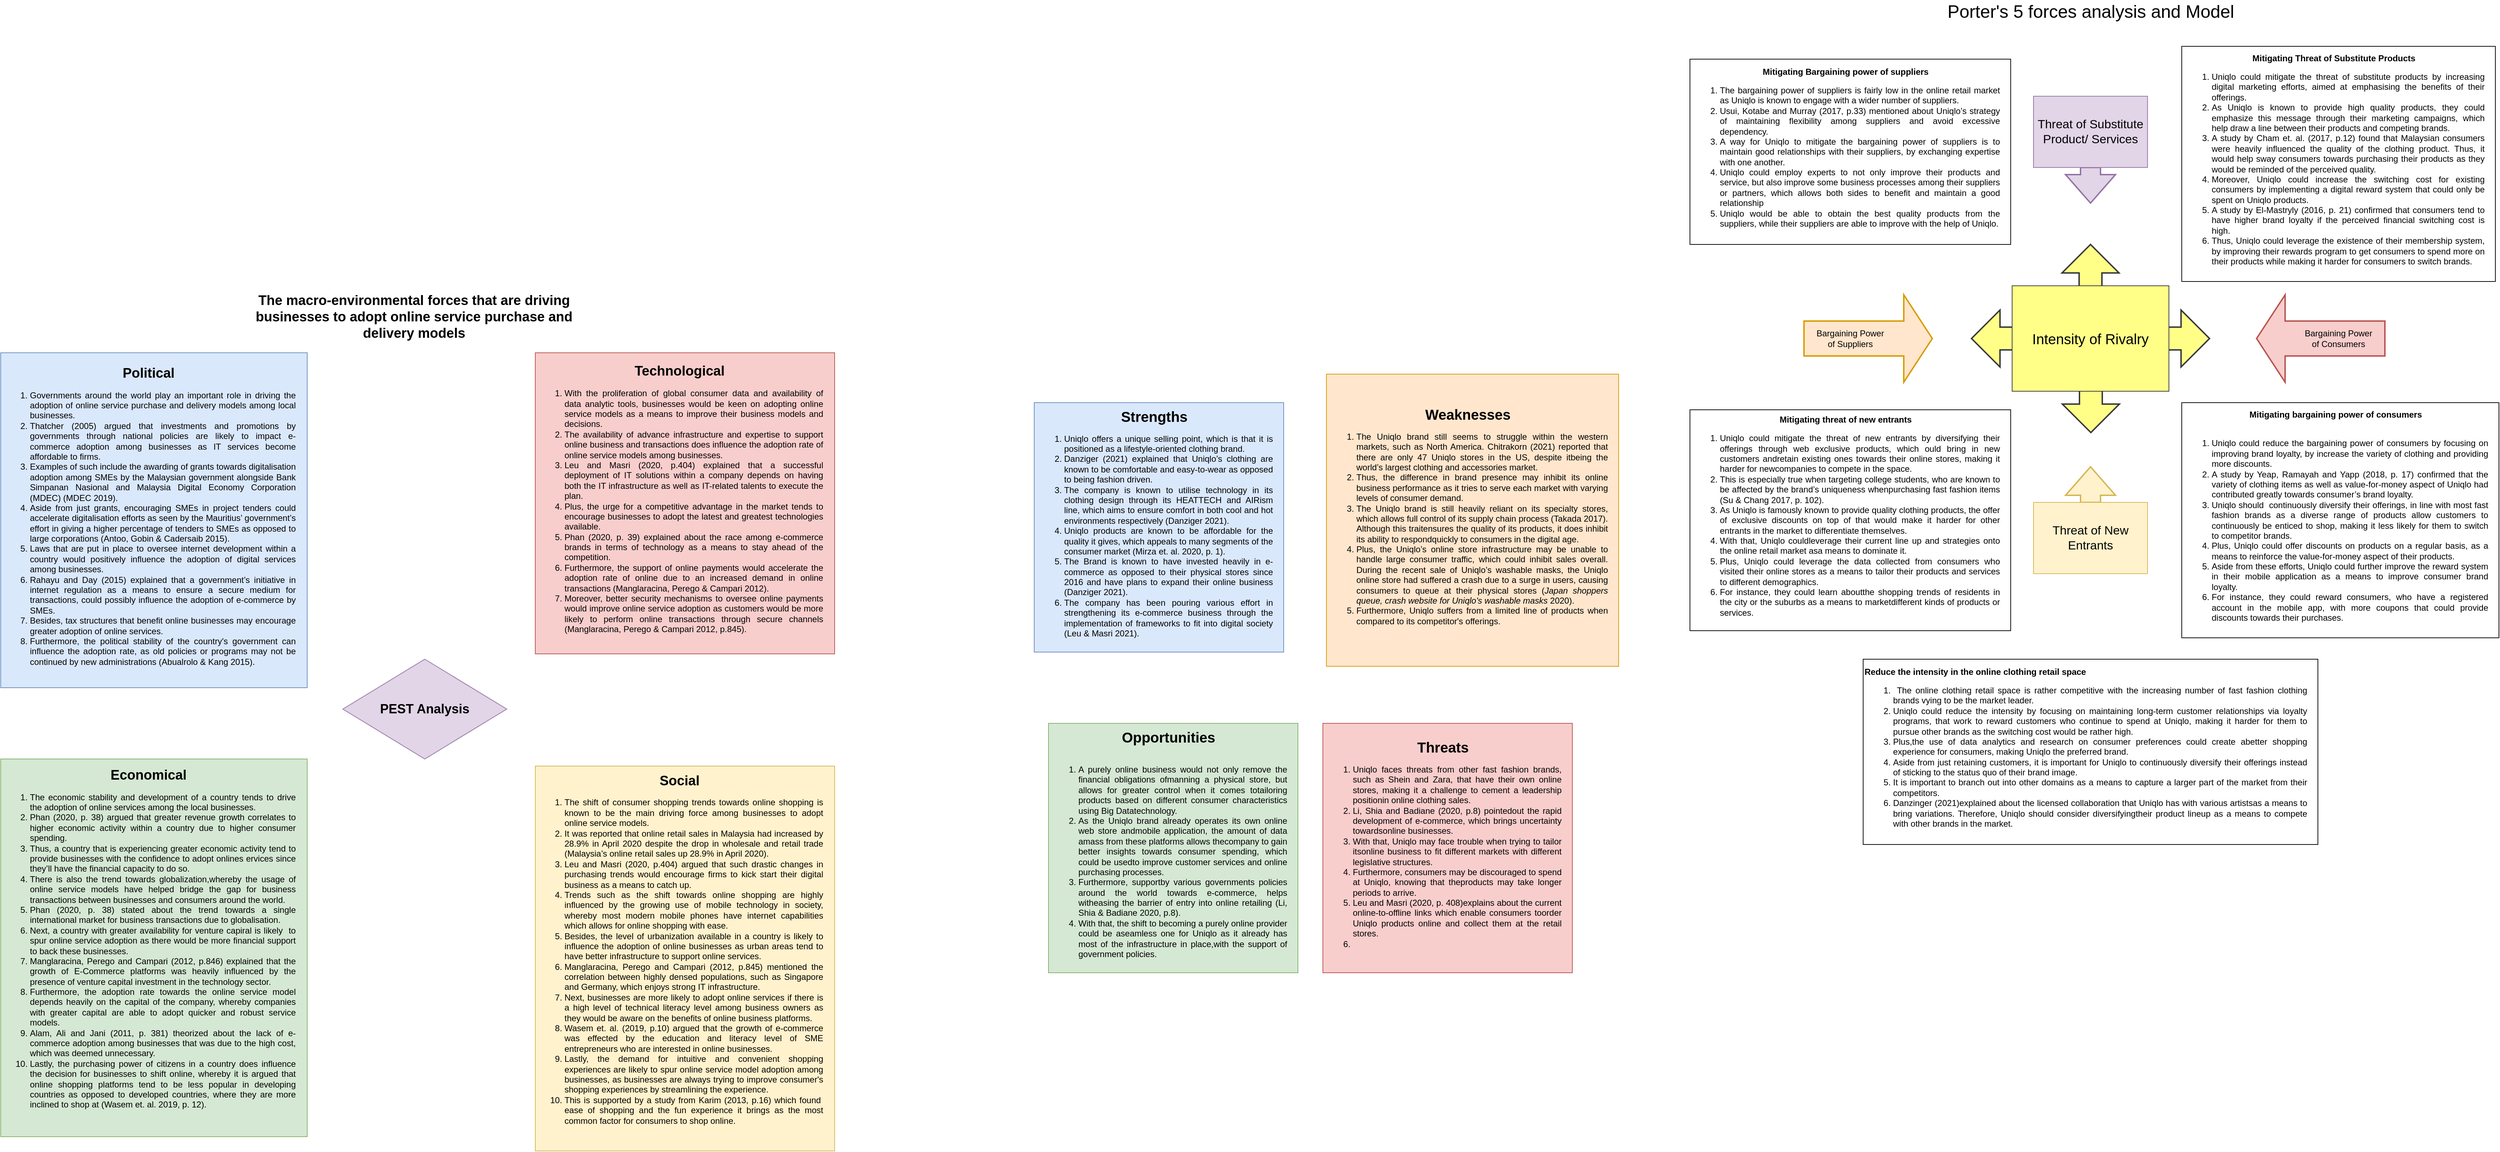 <mxfile version="15.4.1" type="github">
  <diagram id="UJVtRwwvK5uKVyhLd9jK" name="Page-1">
    <mxGraphModel dx="3373" dy="885" grid="1" gridSize="10" guides="1" tooltips="1" connect="1" arrows="1" fold="1" page="1" pageScale="1" pageWidth="850" pageHeight="1100" math="0" shadow="0">
      <root>
        <mxCell id="0" />
        <mxCell id="1" parent="0" />
        <mxCell id="DPGvxR9k1o3TNHnTCT3K-2" value="&lt;font style=&quot;font-size: 18px&quot;&gt;&lt;b&gt;PEST Analysis&lt;/b&gt;&lt;/font&gt;" style="rhombus;whiteSpace=wrap;html=1;fillColor=#e1d5e7;strokeColor=#9673a6;" parent="1" vertex="1">
          <mxGeometry x="-950" y="1090" width="230" height="140" as="geometry" />
        </mxCell>
        <mxCell id="DPGvxR9k1o3TNHnTCT3K-7" value="&lt;b&gt;&lt;font style=&quot;font-size: 19px&quot;&gt;The macro-environmental forces that are driving businesses to adopt online service purchase and delivery models&lt;/font&gt;&lt;/b&gt;" style="text;html=1;strokeColor=none;fillColor=none;align=center;verticalAlign=middle;whiteSpace=wrap;rounded=0;" parent="1" vertex="1">
          <mxGeometry x="-1090" y="600" width="480" height="20" as="geometry" />
        </mxCell>
        <mxCell id="IZx-ZiuW3YyfbtK3Tfff-4" value="&lt;div style=&quot;font-size: 19px&quot; align=&quot;center&quot;&gt;&lt;font style=&quot;font-size: 19px&quot;&gt;&lt;b&gt;&lt;font style=&quot;font-size: 19px&quot;&gt;Technological&lt;/font&gt;&lt;/b&gt;&lt;br&gt;&lt;/font&gt;&lt;/div&gt;&lt;div align=&quot;justify&quot;&gt;&lt;ol&gt;&lt;li&gt;With the proliferation of global consumer data and availability of data analytic tools, businesses would be keen on adopting online service models as a means to improve their business models and decisions. &lt;/li&gt;&lt;li&gt;The availability of advance infrastructure and expertise to support online business and transactions does influence the adoption rate of online service models among businesses. &lt;/li&gt;&lt;li&gt;Leu and Masri (2020, p.404) explained that a successful deployment of IT solutions within a company depends on having both the IT infrastructure as well as IT-related talents to execute the plan.&lt;/li&gt;&lt;li&gt;Plus, the urge for a competitive advantage in the market tends to encourage businesses to adopt the latest and greatest technologies available. &lt;/li&gt;&lt;li&gt;Phan (2020, p. 39) explained about the race among e-commerce brands in terms of technology as a means to stay ahead of the competition.&lt;/li&gt;&lt;li&gt;Furthermore, the support of online payments would accelerate the adoption rate of online due to an increased demand in online transactions (Manglaracina, Perego &amp;amp; Campari 2012).&lt;/li&gt;&lt;li&gt;Moreover, better security mechanisms to oversee online payments would improve online service adoption as customers would be more likely to perform online transactions through secure channels (Manglaracina, Perego &amp;amp; Campari 2012, p.845).&lt;br&gt;&lt;/li&gt;&lt;/ol&gt;&lt;/div&gt;" style="rounded=0;whiteSpace=wrap;html=1;align=center;fillColor=#f8cecc;strokeColor=#b85450;spacingRight=15;" parent="1" vertex="1">
          <mxGeometry x="-680" y="660" width="420" height="422.5" as="geometry" />
        </mxCell>
        <mxCell id="IZx-ZiuW3YyfbtK3Tfff-5" value="&lt;div align=&quot;center&quot;&gt;&lt;b style=&quot;font-size: 19px&quot;&gt;&lt;font style=&quot;font-size: 19px&quot;&gt;Economical&lt;br&gt;&lt;/font&gt;&lt;/b&gt;&lt;/div&gt;&lt;div align=&quot;justify&quot;&gt;&lt;ol&gt;&lt;li&gt;&lt;font style=&quot;font-size: 12px&quot;&gt;&lt;span&gt;The economic stability and development of a country tends to drive the adoption of online services among the local businesses. &lt;br&gt;&lt;/span&gt;&lt;/font&gt;&lt;/li&gt;&lt;li&gt;&lt;font style=&quot;font-size: 12px&quot;&gt;&lt;span&gt;Phan (2020, p. 38) argued that greater revenue growth correlates to higher economic activity within a country due to higher consumer spending. &lt;br&gt;&lt;/span&gt;&lt;/font&gt;&lt;/li&gt;&lt;li&gt;&lt;font style=&quot;font-size: 12px&quot;&gt;&lt;span&gt;Thus, a country that is experiencing greater economic activity tend to provide businesses with the confidence to adopt onlines ervices since they’ll have the financial capacity to do so. &lt;br&gt;&lt;/span&gt;&lt;/font&gt;&lt;/li&gt;&lt;li&gt;&lt;font style=&quot;font-size: 12px&quot;&gt;&lt;span&gt;There is also the trend towards globalization,whereby the usage of online service models have helped bridge the gap for business transactions between businesses and consumers around the world. &lt;br&gt;&lt;/span&gt;&lt;/font&gt;&lt;/li&gt;&lt;li&gt;&lt;span&gt;&lt;font style=&quot;font-size: 12px&quot;&gt;Phan (2020, p. 38) stated about the trend towards a single international market for business transactions due to globalisation.&amp;nbsp;&lt;/font&gt;&lt;/span&gt;&lt;/li&gt;&lt;li&gt;&lt;span&gt;&lt;font style=&quot;font-size: 12px&quot;&gt;Next, a country with greater availability for venture capiral is likely&amp;nbsp; to spur online service adoption as there would be more financial support to back these businesses. &lt;br&gt;&lt;/font&gt;&lt;/span&gt;&lt;/li&gt;&lt;li&gt;&lt;span&gt;&lt;font style=&quot;font-size: 12px&quot;&gt;Manglaracina, Perego and Campari (2012, p.846) explained that the growth of E-Commerce platforms was heavily influenced by the presence of venture capital investment in the technology sector.&lt;/font&gt;&lt;/span&gt;&lt;/li&gt;&lt;li&gt;&lt;span&gt;&lt;font style=&quot;font-size: 12px&quot;&gt;Furthermore, the adoption rate towards the online service model depends heavily on the capital of the company, whereby companies with greater capital are able to adopt quicker and robust service models.&lt;/font&gt;&lt;/span&gt;&lt;/li&gt;&lt;li&gt;&lt;span&gt;&lt;font style=&quot;font-size: 12px&quot;&gt;Alam, Ali and Jani (2011, p. 381) theorized about the lack of e-commerce adoption among businesses that was due to the high cost, which was deemed unnecessary.&lt;/font&gt;&lt;/span&gt;&lt;/li&gt;&lt;li&gt;&lt;span&gt;&lt;font style=&quot;font-size: 12px&quot;&gt;Lastly, the purchasing power of citizens in a country does influence the decision for businesses to shift online, whereby it is argued that online shopping platforms tend to be less popular in developing countries as opposed to developed countries, where they are more inclined to shop at (Wasem et. al. 2019, p. 12).&lt;br&gt;&lt;/font&gt;&lt;/span&gt;&lt;/li&gt;&lt;/ol&gt;&lt;/div&gt;&lt;div align=&quot;justify&quot;&gt;&lt;br&gt;&lt;/div&gt;" style="rounded=0;whiteSpace=wrap;html=1;align=center;fillColor=#d5e8d4;strokeColor=#82b366;spacingRight=15;" parent="1" vertex="1">
          <mxGeometry x="-1430" y="1230" width="430" height="530" as="geometry" />
        </mxCell>
        <mxCell id="IZx-ZiuW3YyfbtK3Tfff-6" value="&lt;div style=&quot;font-size: 19px&quot; align=&quot;center&quot;&gt;&lt;font style=&quot;font-size: 19px&quot;&gt;&lt;b&gt;Political&lt;/b&gt;&lt;br&gt;&lt;/font&gt;&lt;/div&gt;&lt;div align=&quot;justify&quot;&gt;&lt;ol&gt;&lt;li&gt;&lt;font style=&quot;font-size: 12px&quot;&gt;Governments around the world play an important role in driving the adoption of online service purchase and delivery models among local businesses. &lt;br&gt;&lt;/font&gt;&lt;/li&gt;&lt;li&gt;&lt;font style=&quot;font-size: 12px&quot;&gt;Thatcher (2005) argued that investments and promotions by governments through national policies are likely to impact e-commerce adoption among businesses as IT services become affordable to firms. &lt;br&gt;&lt;/font&gt;&lt;/li&gt;&lt;li&gt;&lt;font style=&quot;font-size: 12px&quot;&gt;Examples of such include the awarding of grants towards digitalisation adoption among SMEs by the Malaysian government alongside Bank Simpanan Nasional and Malaysia Digital Economy Corporation (MDEC) (MDEC 2019). &lt;br&gt;&lt;/font&gt;&lt;/li&gt;&lt;li&gt;&lt;font style=&quot;font-size: 12px&quot;&gt;Aside from just grants, encouraging SMEs in project tenders could accelerate digitalisation efforts as seen by the Mauritius’ government’s effort in giving a higher percentage of tenders to SMEs as opposed to large corporations (Antoo, Gobin &amp;amp; Cadersaib 2015). &lt;br&gt;&lt;/font&gt;&lt;/li&gt;&lt;li&gt;&lt;font style=&quot;font-size: 12px&quot;&gt; Laws that are put in place to oversee internet development within a country would positively influence the adoption of digital services among businesses. &lt;br&gt;&lt;/font&gt;&lt;/li&gt;&lt;li&gt;&lt;font style=&quot;font-size: 12px&quot;&gt;Rahayu and Day (2015) explained that a government’s initiative in internet regulation as a means to ensure a secure medium for transactions, could possibly influence the adoption of e-commerce by SMEs. &lt;/font&gt;&lt;/li&gt;&lt;li&gt;&lt;font style=&quot;font-size: 12px&quot;&gt;Besides, tax structures that benefit online businesses may encourage greater adoption of online services.&lt;/font&gt;&lt;/li&gt;&lt;li&gt;&lt;font style=&quot;font-size: 12px&quot;&gt;Furthermore, the political stability of the country&#39;s government can influence the adoption rate, as old policies or programs may not be continued by new administrations (Abualrolo &amp;amp; Kang 2015).&lt;br&gt;&lt;/font&gt;&lt;/li&gt;&lt;/ol&gt;&lt;/div&gt;" style="rounded=0;whiteSpace=wrap;html=1;align=center;fillColor=#dae8fc;strokeColor=#6c8ebf;spacingRight=15;" parent="1" vertex="1">
          <mxGeometry x="-1430" y="660" width="430" height="470" as="geometry" />
        </mxCell>
        <mxCell id="IZx-ZiuW3YyfbtK3Tfff-7" value="&lt;div align=&quot;center&quot;&gt;&lt;b style=&quot;font-size: 19px&quot;&gt;&lt;font style=&quot;font-size: 19px&quot;&gt;Social &lt;br&gt;&lt;/font&gt;&lt;/b&gt;&lt;/div&gt;&lt;div align=&quot;justify&quot;&gt;&lt;ol&gt;&lt;li&gt;The shift of consumer shopping trends towards online shopping is known to be the main driving force among businesses to adopt online service models. &lt;/li&gt;&lt;li&gt;It was reported that online retail sales in Malaysia had increased by 28.9% in April 2020 despite the drop in wholesale and retail trade (Malaysia’s online retail sales up 28.9% in April 2020). &lt;/li&gt;&lt;li&gt;Leu and Masri (2020, p.404) argued that such drastic changes in purchasing trends would encourage firms to kick start their digital business as a means to catch up. &lt;/li&gt;&lt;li&gt;Trends such as the shift towards online shopping are highly influenced by the growing use of mobile technology in society, whereby most modern mobile phones have internet capabilities which allows for online shopping with ease.&lt;/li&gt;&lt;li&gt;Besides, the level of urbanization available in a country is likely to influence the adoption of online businesses as urban areas tend to have better infrastructure to support online services.&lt;/li&gt;&lt;li&gt;Manglaracina, Perego and Campari (2012, p.845) mentioned the correlation between highly densed populations, such as Singapore and Germany, which enjoys strong IT infrastructure.&lt;/li&gt;&lt;li&gt;Next, businesses are more likely to adopt online services if there is a high level of technical literacy level among business owners as they would be aware on the benefits of online business platforms.&lt;/li&gt;&lt;li&gt;Wasem et. al. (2019, p.10) argued that the growth of e-commerce was effected by the education and literacy level of SME entrepreneurs who are interested in online businesses.&lt;/li&gt;&lt;li&gt;Lastly, the demand for intuitive and convenient shopping experiences are likely to spur online service model adoption among businesses, as businesses are always trying to improve consumer&#39;s shopping experiences by streamlining the experience.&lt;/li&gt;&lt;li&gt;This is supported by a study from Karim (2013, p.16) which found&amp;nbsp; ease of shopping and the fun experience it brings as the most common factor for consumers to shop online.&lt;br&gt;&lt;/li&gt;&lt;/ol&gt;&lt;/div&gt;&lt;div align=&quot;justify&quot;&gt;&lt;br&gt;&lt;/div&gt;" style="rounded=0;whiteSpace=wrap;html=1;align=center;fillColor=#fff2cc;strokeColor=#d6b656;verticalAlign=middle;spacingRight=15;" parent="1" vertex="1">
          <mxGeometry x="-680" y="1240" width="420" height="540" as="geometry" />
        </mxCell>
        <mxCell id="IZx-ZiuW3YyfbtK3Tfff-26" value="&lt;div align=&quot;center&quot;&gt;&lt;font size=&quot;1&quot;&gt;&lt;b style=&quot;font-size: 20px&quot;&gt;Strengths&lt;/b&gt;&lt;/font&gt;&lt;/div&gt;&lt;div align=&quot;justify&quot;&gt;&lt;ol&gt;&lt;li&gt;Uniqlo offers a unique selling point, which is that it is positioned as a lifestyle-oriented clothing brand. &lt;/li&gt;&lt;li&gt;Danziger (2021) explained that Uniqlo’s clothing are known to be comfortable and easy-to-wear as opposed to being fashion driven. &lt;/li&gt;&lt;li&gt;The company is known to utilise technology in its clothing design through its HEATTECH and AIRism line, which aims to ensure comfort in both cool and hot environments respectively (Danziger 2021). &lt;/li&gt;&lt;li&gt;Uniqlo products are known to be affordable for the quality it gives, which appeals to many segments of the consumer market (Mirza et. al. 2020, p. 1).&lt;/li&gt;&lt;li&gt;The Brand is known to have invested heavily in e-commerce as opposed to their physical stores since 2016 and have plans to expand their online business (Danziger 2021).&lt;/li&gt;&lt;li&gt; The company has been pouring various effort in strengthening its e-commerce business through the implementation of frameworks to fit into digital society (Leu &amp;amp; Masri 2021). &lt;/li&gt;&lt;/ol&gt;&lt;/div&gt;" style="whiteSpace=wrap;html=1;aspect=fixed;align=left;fillColor=#dae8fc;strokeColor=#6c8ebf;spacingRight=15;" parent="1" vertex="1">
          <mxGeometry x="20" y="730" width="350" height="350" as="geometry" />
        </mxCell>
        <mxCell id="IZx-ZiuW3YyfbtK3Tfff-34" value="&lt;div&gt;&lt;div align=&quot;center&quot;&gt;&lt;font size=&quot;1&quot;&gt;&lt;b style=&quot;font-size: 20px&quot;&gt;Weaknesses&lt;/b&gt;&lt;/font&gt;&lt;/div&gt;&lt;div align=&quot;justify&quot;&gt;&lt;ol&gt;&lt;li&gt;&lt;span&gt;The Uniqlo brand still seems to struggle within the western markets, such as North America. Chitrakorn (2021) reported that there are only 47 Uniqlo stores in the US, despite itbeing the world’s largest clothing and accessories market.&lt;/span&gt;&lt;/li&gt;&lt;li&gt;&lt;span&gt;Thus, the difference in brand presence may inhibit its online business performance as it tries to serve each market with varying levels of consumer demand.&lt;br&gt;&lt;/span&gt;&lt;/li&gt;&lt;li&gt;&lt;span&gt;The Uniqlo brand is still heavily reliant on its specialty stores, which allows full control of its supply chain process (Takada 2017). Although this traitensures the quality of its products, it does inhibit its ability to respondquickly to consumers in the digital age. &lt;br&gt;&lt;/span&gt;&lt;/li&gt;&lt;li&gt;&lt;span&gt;Plus, the Uniqlo’s online store infrastructure may be unable to handle large consumer traffic, which could inhibit sales overall. During the recent sale of Uniqlo’s washable masks, the Uniqlo online store had suffered a crash due to a surge in users, causing consumers to queue at their physical stores (&lt;i&gt;Japan shoppers queue, crash website for Uniqlo&#39;s washable masks &lt;/i&gt;2020).&amp;nbsp;&lt;/span&gt;&lt;/li&gt;&lt;li&gt;&lt;span&gt;Furthermore, Uniqlo suffers from a limited line of products when compared to its competitor&#39;s offerings.&lt;br&gt;&lt;/span&gt;&lt;/li&gt;&lt;/ol&gt;&lt;/div&gt;&lt;/div&gt;" style="whiteSpace=wrap;html=1;aspect=fixed;align=left;fillColor=#ffe6cc;strokeColor=#d79b00;spacingRight=15;" parent="1" vertex="1">
          <mxGeometry x="430" y="690" width="410" height="410" as="geometry" />
        </mxCell>
        <mxCell id="IZx-ZiuW3YyfbtK3Tfff-35" value="&lt;div align=&quot;center&quot;&gt;&lt;font size=&quot;1&quot;&gt;&lt;b style=&quot;font-size: 20px&quot;&gt;Opportunities&lt;/b&gt;&lt;/font&gt;&lt;/div&gt;&lt;div&gt;&lt;div&gt;&lt;br&gt;&lt;div align=&quot;justify&quot;&gt;&lt;ol&gt;&lt;li&gt;&lt;span&gt;A purely online business would not only remove the financial obligations ofmanning a physical store, but allows for greater control when it comes totailoring products based on different consumer characteristics using Big Datatechnology. &lt;br&gt;&lt;/span&gt;&lt;/li&gt;&lt;li&gt;&lt;span&gt;As the Uniqlo brand already operates its own online web store andmobile application, the amount of data amass from these platforms allows thecompany to gain better insights towards consumer spending, which could be usedto improve customer services and online purchasing processes.&lt;/span&gt;&lt;/li&gt;&lt;li&gt;&lt;span&gt; Furthermore, supportby various governments policies around the world towards e-commerce, helps witheasing the barrier of entry into online retailing (Li, Shia &amp;amp; Badiane 2020, p.8). &lt;br&gt;&lt;/span&gt;&lt;/li&gt;&lt;li&gt;&lt;span&gt;With that, the shift to becoming a purely online provider could be aseamless one for Uniqlo as it already has most of the infrastructure in place,with the support of government policies.&lt;/span&gt;&lt;/li&gt;&lt;/ol&gt;&lt;/div&gt;&lt;/div&gt;&lt;/div&gt;" style="whiteSpace=wrap;html=1;aspect=fixed;align=left;fillColor=#d5e8d4;strokeColor=#82b366;spacingRight=15;" parent="1" vertex="1">
          <mxGeometry x="40" y="1180" width="350" height="350" as="geometry" />
        </mxCell>
        <mxCell id="IZx-ZiuW3YyfbtK3Tfff-36" value="&lt;div align=&quot;center&quot;&gt;&lt;font size=&quot;1&quot;&gt;&lt;b style=&quot;font-size: 20px&quot;&gt;Threats&lt;/b&gt;&lt;/font&gt;&lt;br&gt;&lt;/div&gt;&lt;div&gt;&lt;div&gt;&lt;div align=&quot;left&quot;&gt;&lt;ol&gt;&lt;/ol&gt;&lt;div align=&quot;justify&quot;&gt;&lt;ol&gt;&lt;li&gt;&lt;span&gt;Uniqlo faces threats from other fast fashion brands, such as Shein and Zara, that have their own online stores, making it a challenge to cement a leadership positionin online clothing sales. &lt;br&gt;&lt;/span&gt;&lt;/li&gt;&lt;li&gt;&lt;span&gt;Li, Shia and Badiane (2020, p.8) pointedout the rapid development of e-commerce, which brings uncertainty towardsonline businesses. &lt;br&gt;&lt;/span&gt;&lt;/li&gt;&lt;li&gt;&lt;span&gt;With that, Uniqlo may face trouble when trying to tailor itsonline business to fit different markets with different legislative structures.&lt;/span&gt;&lt;/li&gt;&lt;li&gt;&lt;span&gt;Furthermore, consumers may be discouraged to spend at Uniqlo, knowing that theproducts may take longer periods to arrive. &lt;br&gt;&lt;/span&gt;&lt;/li&gt;&lt;li&gt;&lt;span&gt;Leu and Masri (2020, p. 408)explains about the current online-to-offline links which enable consumers toorder Uniqlo products online and collect them at the retail stores. &lt;br&gt;&lt;/span&gt;&lt;/li&gt;&lt;li&gt;&lt;span&gt;&lt;/span&gt;&lt;br&gt;&lt;/li&gt;&lt;/ol&gt;&lt;/div&gt;&lt;/div&gt;&lt;/div&gt;&lt;/div&gt;" style="whiteSpace=wrap;html=1;aspect=fixed;align=left;fillColor=#f8cecc;strokeColor=#b85450;spacingRight=15;" parent="1" vertex="1">
          <mxGeometry x="425" y="1180" width="350" height="350" as="geometry" />
        </mxCell>
        <mxCell id="IZx-ZiuW3YyfbtK3Tfff-57" value="&lt;div align=&quot;center&quot;&gt;&lt;font style=&quot;font-size: 12px&quot;&gt;&lt;b&gt;&lt;font style=&quot;font-size: 12px&quot;&gt;Mitigating threat of new entrants&lt;br&gt;&lt;/font&gt;&lt;/b&gt;&lt;/font&gt;&lt;/div&gt;&lt;div align=&quot;justify&quot;&gt;&lt;ol&gt;&lt;li&gt;&lt;font style=&quot;font-size: 12px&quot;&gt;&lt;span&gt;Uniqlo could mitigate the threat of new entrants by diversifying their offerings through web exclusive products, which ould bring in new customers andretain existing ones towards their online stores, making it harder for newcompanies to compete in the space. &lt;br&gt;&lt;/span&gt;&lt;/font&gt;&lt;/li&gt;&lt;li&gt;&lt;font style=&quot;font-size: 12px&quot;&gt;&lt;span&gt;This is especially true when targeting college students, who are known to be affected by the brand’s uniqueness whenpurchasing fast fashion items (Su &amp;amp; Chang 2017, p. 102). &lt;br&gt;&lt;/span&gt;&lt;/font&gt;&lt;/li&gt;&lt;li&gt;&lt;font style=&quot;font-size: 12px&quot;&gt;&lt;span&gt;As Uniqlo is famously known to provide quality clothing products, the offer of exclusive discounts on top of that would make it harder for other entrants in the market to differentiate themselves. &lt;br&gt;&lt;/span&gt;&lt;/font&gt;&lt;/li&gt;&lt;li&gt;&lt;font style=&quot;font-size: 12px&quot;&gt;&lt;span&gt;With that, Uniqlo couldleverage their current line up and strategies onto the online retail market asa means to dominate it. &lt;br&gt;&lt;/span&gt;&lt;/font&gt;&lt;/li&gt;&lt;li&gt;&lt;font style=&quot;font-size: 12px&quot;&gt;&lt;span&gt;Plus, Uniqlo could leverage the data collected from consumers who visited their online stores as a means to tailor their products and services to different demographics. &lt;br&gt;&lt;/span&gt;&lt;/font&gt;&lt;/li&gt;&lt;li&gt;&lt;font style=&quot;font-size: 12px&quot;&gt;&lt;span&gt;For instance, they could learn aboutthe shopping trends of residents in the city or the suburbs as a means to marketdifferent kinds of products or services. &lt;br&gt;&lt;/span&gt;&lt;/font&gt;&lt;/li&gt;&lt;/ol&gt;&lt;/div&gt;" style="rounded=0;whiteSpace=wrap;html=1;align=left;spacingRight=15;" parent="1" vertex="1">
          <mxGeometry x="940" y="740" width="450" height="310" as="geometry" />
        </mxCell>
        <mxCell id="IZx-ZiuW3YyfbtK3Tfff-60" value="&lt;div&gt;&lt;div align=&quot;center&quot;&gt;&lt;font style=&quot;font-size: 12px&quot;&gt;&lt;b&gt;&lt;font style=&quot;font-size: 12px&quot;&gt;Mitigating Bargaining power of suppliers&lt;/font&gt;&lt;/b&gt;&lt;br&gt;&lt;/font&gt;&lt;/div&gt;&lt;div align=&quot;justify&quot;&gt;&lt;ol&gt;&lt;li&gt;&lt;font style=&quot;font-size: 12px&quot;&gt;The bargaining power of suppliers is fairly low in the online retail market as Uniqlo is known to engage with a wider number of suppliers. &lt;/font&gt;&lt;/li&gt;&lt;li&gt;&lt;font style=&quot;font-size: 12px&quot;&gt;Usui, Kotabe and Murray (2017, p.33) mentioned about Uniqlo’s strategy of maintaining flexibility among suppliers and avoid excessive dependency. &lt;/font&gt;&lt;/li&gt;&lt;li&gt;&lt;font style=&quot;font-size: 12px&quot;&gt;A way for Uniqlo to mitigate the bargaining power of suppliers is to maintain good relationships with their suppliers, by exchanging expertise with one another. &lt;/font&gt;&lt;/li&gt;&lt;li&gt;&lt;font style=&quot;font-size: 12px&quot;&gt;Uniqlo could employ experts to not only improve their products and service, but also improve some business processes among their suppliers or partners, which allows both sides to benefit and maintain a good relationship&lt;/font&gt;&lt;/li&gt;&lt;li&gt;&lt;font style=&quot;font-size: 12px&quot;&gt;Uniqlo would be able to obtain the best quality products from the suppliers, while their suppliers are able to improve with the help of Uniqlo. &lt;/font&gt;&lt;/li&gt;&lt;/ol&gt;&lt;/div&gt;&lt;/div&gt;" style="rounded=0;whiteSpace=wrap;html=1;align=left;spacingRight=15;" parent="1" vertex="1">
          <mxGeometry x="940" y="248" width="450" height="260" as="geometry" />
        </mxCell>
        <mxCell id="IZx-ZiuW3YyfbtK3Tfff-62" value="&lt;div align=&quot;center&quot;&gt;&lt;font style=&quot;font-size: 12px&quot;&gt;&lt;b&gt;Mitigating Threat of Substitute Products&lt;/b&gt;&lt;/font&gt;&lt;/div&gt;&lt;div align=&quot;justify&quot;&gt;&lt;ol&gt;&lt;li&gt;&lt;font style=&quot;font-size: 12px&quot;&gt;Uniqlo could mitigate the threat of substitute products by increasing digital marketing efforts, aimed at emphasising the benefits of their offerings. &lt;br&gt;&lt;/font&gt;&lt;/li&gt;&lt;li&gt;&lt;font style=&quot;font-size: 12px&quot;&gt;As Uniqlo is known to provide high quality products, they could emphasize this message through their marketing campaigns, which help draw a line between their products and competing brands. &lt;br&gt;&lt;/font&gt;&lt;/li&gt;&lt;li&gt;&lt;font style=&quot;font-size: 12px&quot;&gt;A study by Cham et. al. (2017, p.12) found that Malaysian consumers were heavily influenced the quality of the clothing product. Thus, it would help sway consumers towards purchasing their products as they would be reminded of the perceived quality. &lt;br&gt;&lt;/font&gt;&lt;/li&gt;&lt;li&gt;&lt;font style=&quot;font-size: 12px&quot;&gt;Moreover, Uniqlo could increase the switching cost for existing consumers by implementing a digital reward system that could only be spent on Uniqlo products. &lt;br&gt;&lt;/font&gt;&lt;/li&gt;&lt;li&gt;&lt;font style=&quot;font-size: 12px&quot;&gt;A study by El-Mastryly (2016, p. 21) confirmed that consumers tend to have higher brand loyalty if the perceived financial switching cost is high. &lt;br&gt;&lt;/font&gt;&lt;/li&gt;&lt;li&gt;&lt;font style=&quot;font-size: 12px&quot;&gt;Thus, Uniqlo could leverage the existence of their membership system, by improving their rewards program to get consumers to spend more on their products while making it harder for consumers to switch brands.&lt;/font&gt;&lt;/li&gt;&lt;/ol&gt;&lt;/div&gt;" style="rounded=0;whiteSpace=wrap;html=1;align=left;spacingRight=15;" parent="1" vertex="1">
          <mxGeometry x="1630" y="230" width="440" height="330" as="geometry" />
        </mxCell>
        <mxCell id="IZx-ZiuW3YyfbtK3Tfff-64" value="&lt;div align=&quot;center&quot;&gt;&lt;font style=&quot;font-size: 12px&quot;&gt;&lt;b&gt;&lt;font style=&quot;font-size: 12px&quot;&gt;Mitigating bargaining power of consumers&lt;/font&gt;&lt;/b&gt;&lt;/font&gt;&lt;/div&gt;&lt;div align=&quot;left&quot;&gt;&lt;font style=&quot;font-size: 12px&quot;&gt;&lt;b&gt;&lt;font style=&quot;font-size: 12px&quot;&gt;&lt;br&gt;&lt;/font&gt;&lt;/b&gt;&lt;/font&gt;&lt;div align=&quot;justify&quot;&gt;&lt;ol&gt;&lt;li&gt;&lt;font style=&quot;font-size: 12px&quot;&gt;Uniqlo could reduce the bargaining power of consumers by focusing on improving brand loyalty, by increase the variety of clothing and providing more discounts. &lt;br&gt;&lt;/font&gt;&lt;/li&gt;&lt;li&gt;&lt;font style=&quot;font-size: 12px&quot;&gt;A study by Yeap, Ramayah and Yapp (2018, p. 17) confirmed that the variety of clothing items as well as value-for-money aspect of Uniqlo had contributed greatly towards consumer’s brand loyalty.&lt;br&gt;&lt;/font&gt;&lt;/li&gt;&lt;li&gt;&lt;font style=&quot;font-size: 12px&quot;&gt;Uniqlo should&amp;nbsp; continuously diversify their offerings, in line with most fast fashion brands as a diverse range of products allow customers to continuously be enticed to shop, making it less likely for them to switch to competitor brands. &lt;br&gt;&lt;/font&gt;&lt;/li&gt;&lt;li&gt;&lt;font style=&quot;font-size: 12px&quot;&gt;Plus, Uniqlo could offer discounts on products on a regular basis, as a means to reinforce the value-for-money aspect of their products. &lt;br&gt;&lt;/font&gt;&lt;/li&gt;&lt;li&gt;&lt;font style=&quot;font-size: 12px&quot;&gt;Aside from these efforts, Uniqlo could further improve the reward system in their mobile application as a means to improve consumer brand loyalty. &lt;br&gt;&lt;/font&gt;&lt;/li&gt;&lt;li&gt;&lt;font style=&quot;font-size: 12px&quot;&gt;For instance, they could reward consumers, who have a registered account in the mobile app, with more coupons that could provide discounts towards their purchases.&lt;/font&gt;&lt;/li&gt;&lt;/ol&gt;&lt;/div&gt;&lt;/div&gt;" style="rounded=0;whiteSpace=wrap;html=1;align=left;spacingRight=15;" parent="1" vertex="1">
          <mxGeometry x="1630" y="730" width="445" height="330" as="geometry" />
        </mxCell>
        <mxCell id="IZx-ZiuW3YyfbtK3Tfff-70" value="" style="group" parent="1" vertex="1" connectable="0">
          <mxGeometry x="1422" y="300" width="160" height="150" as="geometry" />
        </mxCell>
        <mxCell id="IZx-ZiuW3YyfbtK3Tfff-39" value="" style="verticalLabelPosition=bottom;verticalAlign=top;html=1;strokeWidth=2;shape=mxgraph.arrows2.arrow;dy=0.6;dx=40;notch=0;rotation=90;fillColor=#e1d5e7;strokeColor=#9673a6;" parent="IZx-ZiuW3YyfbtK3Tfff-70" vertex="1">
          <mxGeometry x="55" y="90" width="50" height="70" as="geometry" />
        </mxCell>
        <mxCell id="IZx-ZiuW3YyfbtK3Tfff-40" value="&lt;font style=&quot;font-size: 17px&quot;&gt;Threat of Substitute Product/ Services&lt;/font&gt;" style="rounded=0;whiteSpace=wrap;html=1;fillColor=#e1d5e7;strokeColor=#9673a6;" parent="IZx-ZiuW3YyfbtK3Tfff-70" vertex="1">
          <mxGeometry width="160" height="100" as="geometry" />
        </mxCell>
        <mxCell id="IZx-ZiuW3YyfbtK3Tfff-71" value="" style="group;rotation=-180;" parent="1" vertex="1" connectable="0">
          <mxGeometry x="1422" y="820" width="160" height="150" as="geometry" />
        </mxCell>
        <mxCell id="IZx-ZiuW3YyfbtK3Tfff-72" value="" style="verticalLabelPosition=bottom;verticalAlign=top;html=1;strokeWidth=2;shape=mxgraph.arrows2.arrow;dy=0.6;dx=40;notch=0;rotation=-90;fillColor=#fff2cc;strokeColor=#d6b656;" parent="IZx-ZiuW3YyfbtK3Tfff-71" vertex="1">
          <mxGeometry x="55" y="-10" width="50" height="70" as="geometry" />
        </mxCell>
        <mxCell id="IZx-ZiuW3YyfbtK3Tfff-73" value="&lt;font style=&quot;font-size: 17px&quot;&gt;Threat of New Entrants&lt;/font&gt;" style="rounded=0;whiteSpace=wrap;html=1;rotation=0;fillColor=#fff2cc;strokeColor=#d6b656;" parent="IZx-ZiuW3YyfbtK3Tfff-71" vertex="1">
          <mxGeometry y="50" width="160" height="100" as="geometry" />
        </mxCell>
        <mxCell id="IZx-ZiuW3YyfbtK3Tfff-77" value="" style="group" parent="1" vertex="1" connectable="0">
          <mxGeometry x="1335" y="508" width="334" height="264" as="geometry" />
        </mxCell>
        <mxCell id="IZx-ZiuW3YyfbtK3Tfff-67" value="" style="verticalLabelPosition=bottom;verticalAlign=top;html=1;strokeWidth=2;shape=mxgraph.arrows2.arrow;dy=0.6;dx=40;notch=0;rotation=-180;fillColor=#ffff88;strokeColor=#36393d;" parent="IZx-ZiuW3YyfbtK3Tfff-77" vertex="1">
          <mxGeometry y="92" width="104" height="80" as="geometry" />
        </mxCell>
        <mxCell id="IZx-ZiuW3YyfbtK3Tfff-66" value="" style="verticalLabelPosition=bottom;verticalAlign=top;html=1;strokeWidth=2;shape=mxgraph.arrows2.arrow;dy=0.6;dx=40;notch=0;rotation=-90;fillColor=#ffff88;strokeColor=#36393d;" parent="IZx-ZiuW3YyfbtK3Tfff-77" vertex="1">
          <mxGeometry x="115" y="12" width="104" height="80" as="geometry" />
        </mxCell>
        <mxCell id="IZx-ZiuW3YyfbtK3Tfff-65" value="" style="verticalLabelPosition=bottom;verticalAlign=top;html=1;strokeWidth=2;shape=mxgraph.arrows2.arrow;dy=0.6;dx=40;notch=0;rotation=0;fillColor=#ffff88;strokeColor=#36393d;" parent="IZx-ZiuW3YyfbtK3Tfff-77" vertex="1">
          <mxGeometry x="230" y="92" width="104" height="80" as="geometry" />
        </mxCell>
        <mxCell id="IZx-ZiuW3YyfbtK3Tfff-58" value="" style="verticalLabelPosition=bottom;verticalAlign=top;html=1;strokeWidth=2;shape=mxgraph.arrows2.arrow;dy=0.6;dx=40;notch=0;rotation=90;fillColor=#ffff88;strokeColor=#36393d;" parent="IZx-ZiuW3YyfbtK3Tfff-77" vertex="1">
          <mxGeometry x="115.5" y="172" width="104" height="80" as="geometry" />
        </mxCell>
        <mxCell id="IZx-ZiuW3YyfbtK3Tfff-38" value="&lt;font style=&quot;font-size: 20px&quot;&gt;Intensity of Rivalry&lt;/font&gt;" style="rounded=0;whiteSpace=wrap;html=1;fillColor=#ffff88;strokeColor=#36393d;" parent="IZx-ZiuW3YyfbtK3Tfff-77" vertex="1">
          <mxGeometry x="57" y="58" width="220" height="148" as="geometry" />
        </mxCell>
        <mxCell id="IZx-ZiuW3YyfbtK3Tfff-80" value="" style="group;" parent="1" vertex="1" connectable="0">
          <mxGeometry x="1100" y="578.75" width="180" height="122.5" as="geometry" />
        </mxCell>
        <mxCell id="IZx-ZiuW3YyfbtK3Tfff-37" value="" style="verticalLabelPosition=bottom;verticalAlign=top;html=1;strokeWidth=2;shape=mxgraph.arrows2.arrow;dy=0.6;dx=40;notch=0;fillColor=#ffe6cc;strokeColor=#d79b00;" parent="IZx-ZiuW3YyfbtK3Tfff-80" vertex="1">
          <mxGeometry width="180" height="122.5" as="geometry" />
        </mxCell>
        <mxCell id="IZx-ZiuW3YyfbtK3Tfff-46" value="Bargaining Power of Suppliers" style="text;html=1;strokeColor=none;fillColor=none;align=center;verticalAlign=middle;whiteSpace=wrap;rounded=0;" parent="IZx-ZiuW3YyfbtK3Tfff-80" vertex="1">
          <mxGeometry x="15" y="51.25" width="100" height="20" as="geometry" />
        </mxCell>
        <mxCell id="IZx-ZiuW3YyfbtK3Tfff-81" value="" style="group;rotation=-180;" parent="1" vertex="1" connectable="0">
          <mxGeometry x="1735" y="578.75" width="180" height="122.5" as="geometry" />
        </mxCell>
        <mxCell id="IZx-ZiuW3YyfbtK3Tfff-82" value="" style="verticalLabelPosition=bottom;verticalAlign=top;html=1;strokeWidth=2;shape=mxgraph.arrows2.arrow;dy=0.6;dx=40;notch=0;rotation=-180;fillColor=#f8cecc;strokeColor=#b85450;" parent="IZx-ZiuW3YyfbtK3Tfff-81" vertex="1">
          <mxGeometry width="180" height="122.5" as="geometry" />
        </mxCell>
        <mxCell id="IZx-ZiuW3YyfbtK3Tfff-83" value="Bargaining Power of Consumers" style="text;html=1;strokeColor=none;fillColor=none;align=center;verticalAlign=middle;whiteSpace=wrap;rounded=0;rotation=0;" parent="IZx-ZiuW3YyfbtK3Tfff-81" vertex="1">
          <mxGeometry x="65" y="51" width="100" height="20" as="geometry" />
        </mxCell>
        <mxCell id="IZx-ZiuW3YyfbtK3Tfff-90" value="&lt;font style=&quot;font-size: 12px&quot;&gt;&lt;b&gt;Reduce the intensity in the online clothing retail space&lt;/b&gt;&lt;br&gt;&lt;/font&gt;&lt;div align=&quot;justify&quot;&gt;&lt;ol&gt;&lt;li&gt;&lt;font style=&quot;font-size: 12px&quot;&gt;&lt;span&gt;&amp;nbsp;The online clothing retail space is rather competitive with the increasing number of fast fashion clothing brands vying to be the market leader. &lt;br&gt;&lt;/span&gt;&lt;/font&gt;&lt;/li&gt;&lt;li&gt;&lt;font style=&quot;font-size: 12px&quot;&gt;&lt;span&gt;Uniqlo could reduce the intensity by focusing on maintaining long-term customer relationships via loyalty programs, that work to reward customers who continue to spend at Uniqlo, making it harder for them to pursue other brands as the switching cost would be rather high. &lt;br&gt;&lt;/span&gt;&lt;/font&gt;&lt;/li&gt;&lt;li&gt;&lt;font style=&quot;font-size: 12px&quot;&gt;&lt;span&gt;Plus,the use of data analytics and research on consumer preferences could create abetter shopping experience for consumers, making Uniqlo the preferred brand.&lt;/span&gt;&lt;/font&gt;&lt;/li&gt;&lt;li&gt;&lt;font style=&quot;font-size: 12px&quot;&gt;&lt;span&gt;Aside from just retaining customers, it is important for Uniqlo to continuously diversify their offerings instead of sticking to the status quo of their brand image.&lt;/span&gt;&lt;/font&gt;&lt;/li&gt;&lt;li&gt;&lt;font style=&quot;font-size: 12px&quot;&gt;&lt;span&gt;It is important to branch out into other domains as a means to capture a larger part of the market from their competitors. &lt;br&gt;&lt;/span&gt;&lt;/font&gt;&lt;/li&gt;&lt;li&gt;&lt;font style=&quot;font-size: 12px&quot;&gt;&lt;span&gt;Danzinger (2021)explained about the licensed collaboration that Uniqlo has with various artistsas a means to bring variations. Therefore, Uniqlo should consider diversifyingtheir product lineup as a means to compete with other brands in the market.&lt;/span&gt;&lt;/font&gt;&lt;/li&gt;&lt;/ol&gt;&lt;/div&gt;" style="rounded=0;whiteSpace=wrap;html=1;align=left;spacingRight=15;" parent="1" vertex="1">
          <mxGeometry x="1183" y="1090" width="638" height="260" as="geometry" />
        </mxCell>
        <mxCell id="IZx-ZiuW3YyfbtK3Tfff-91" value="&lt;font style=&quot;font-size: 25px&quot;&gt;Porter&#39;s 5 forces analysis and Model&lt;/font&gt;" style="text;html=1;strokeColor=none;fillColor=none;align=center;verticalAlign=middle;whiteSpace=wrap;rounded=0;" parent="1" vertex="1">
          <mxGeometry x="1269.5" y="170" width="465" height="20" as="geometry" />
        </mxCell>
      </root>
    </mxGraphModel>
  </diagram>
</mxfile>
